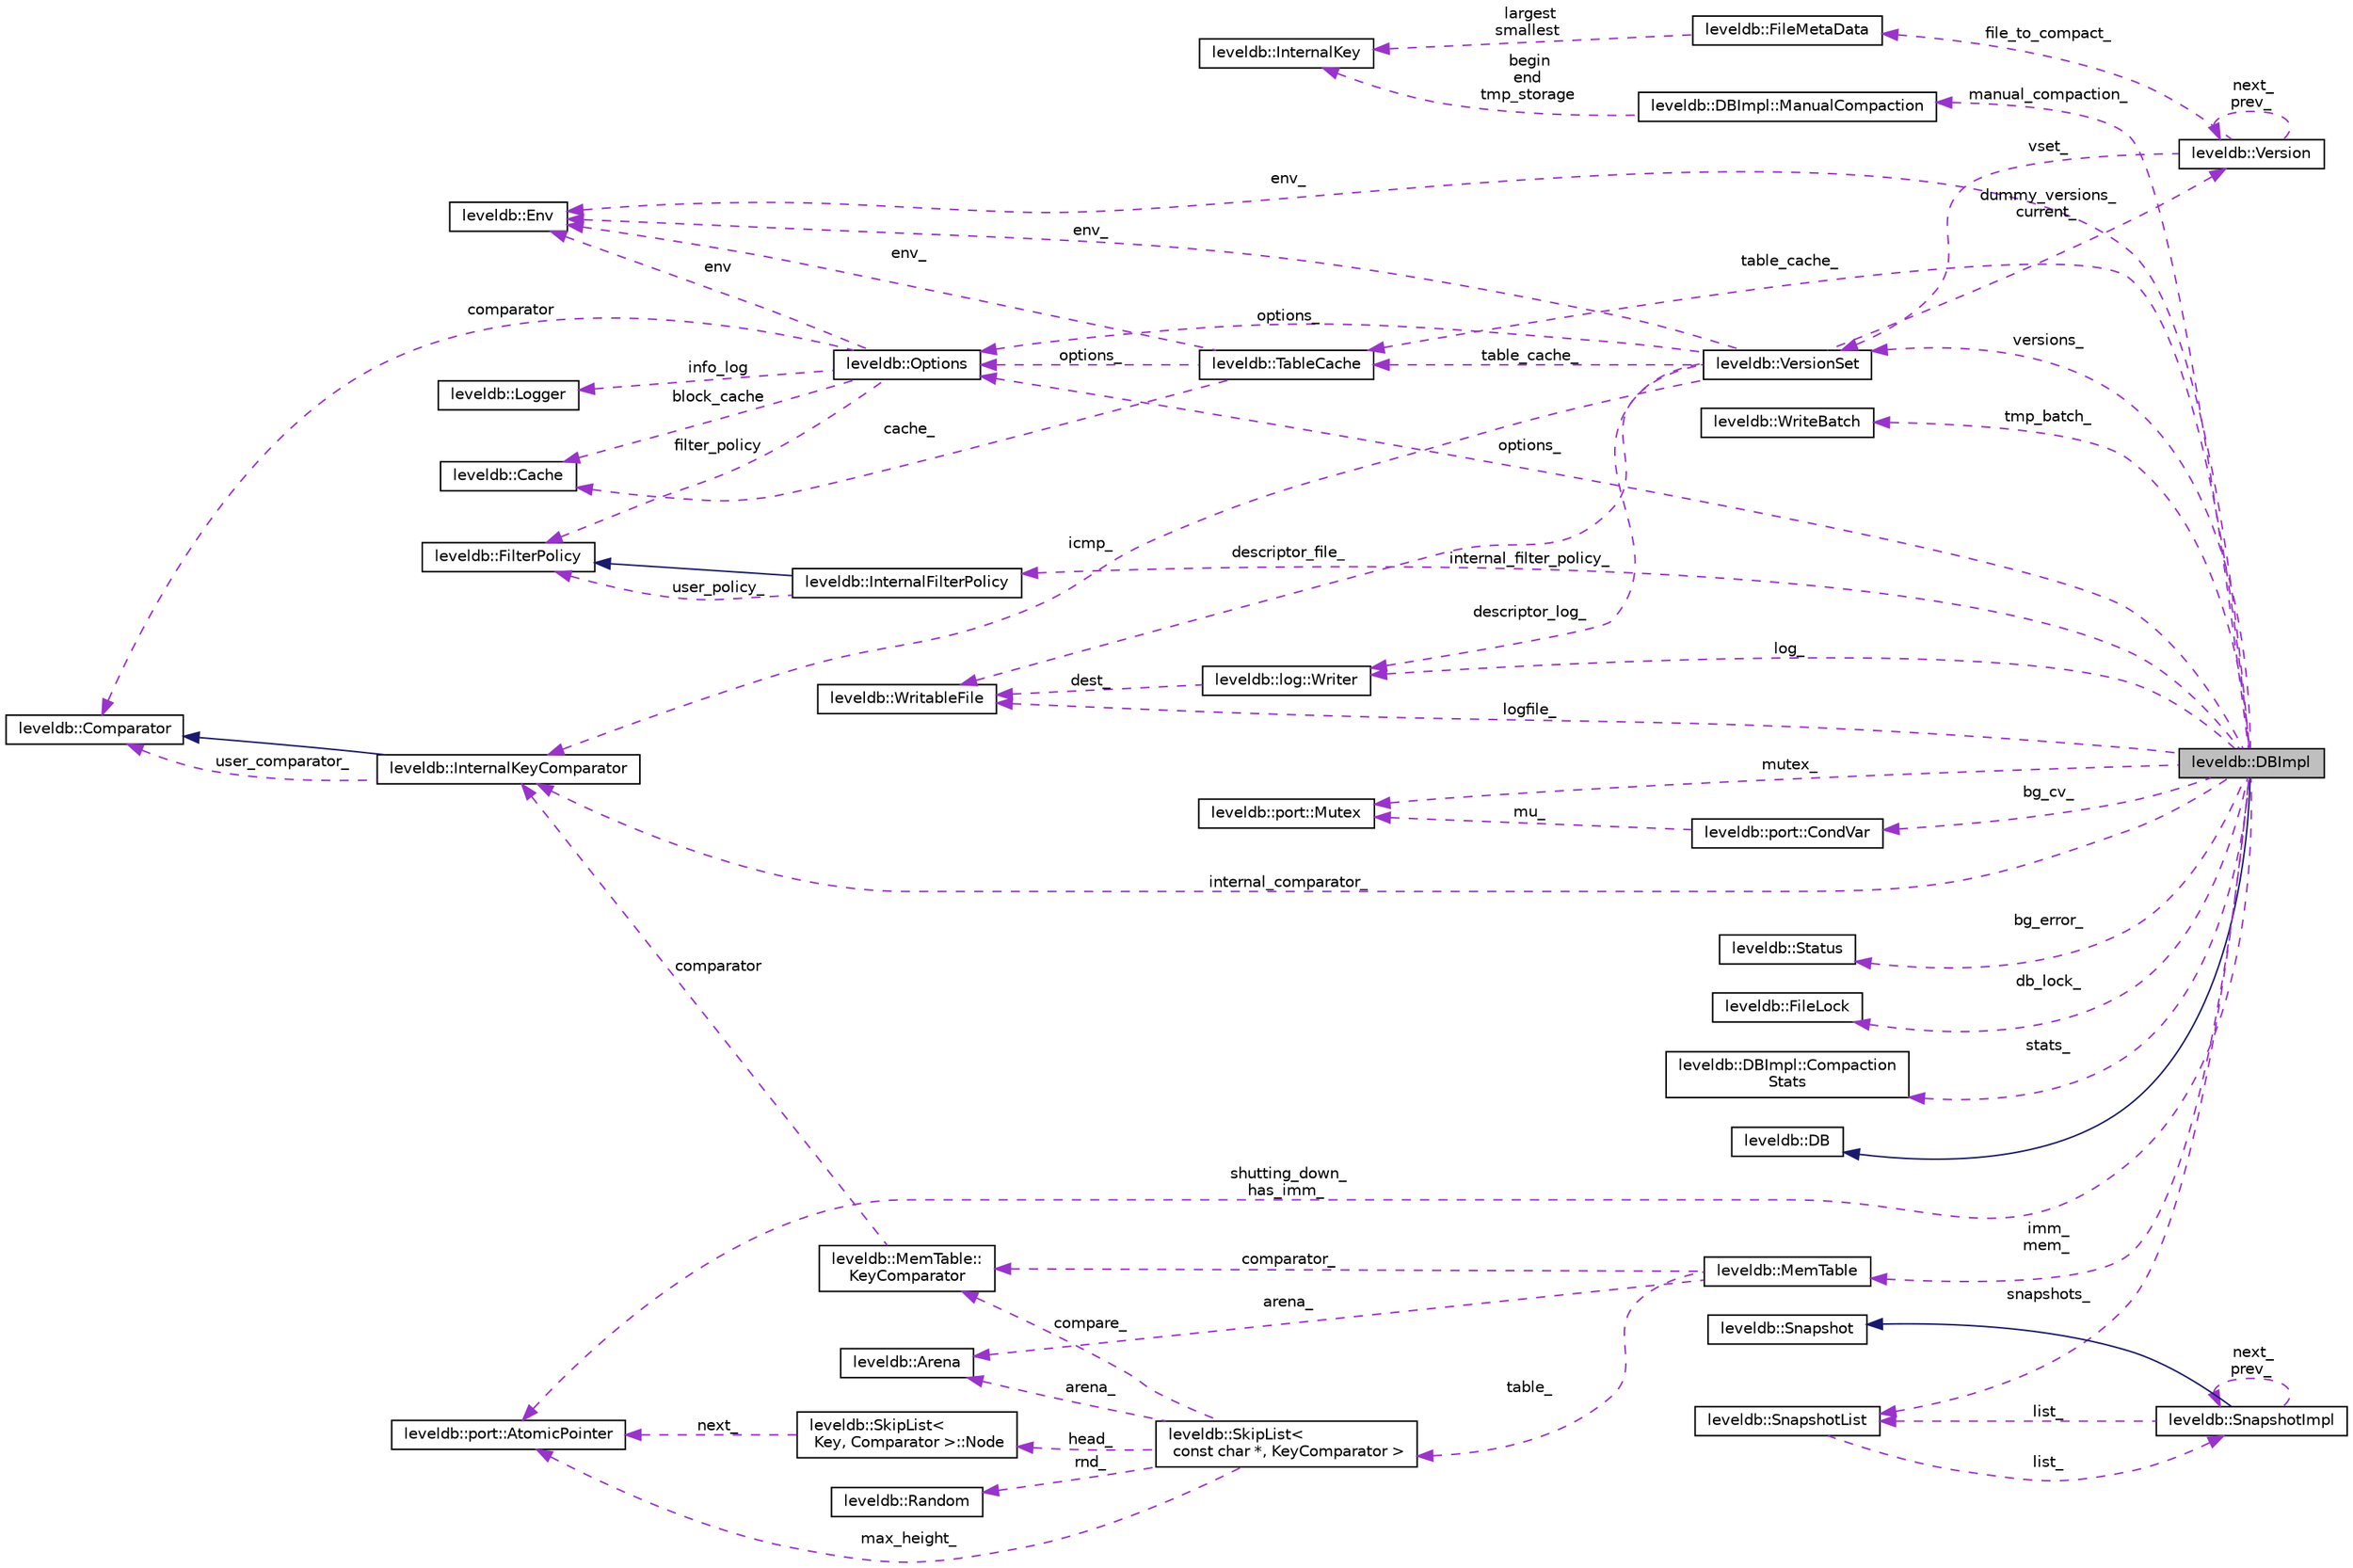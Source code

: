 digraph "leveldb::DBImpl"
{
  edge [fontname="Helvetica",fontsize="10",labelfontname="Helvetica",labelfontsize="10"];
  node [fontname="Helvetica",fontsize="10",shape=record];
  rankdir="LR";
  Node1 [label="leveldb::DBImpl",height=0.2,width=0.4,color="black", fillcolor="grey75", style="filled" fontcolor="black"];
  Node2 -> Node1 [dir="back",color="midnightblue",fontsize="10",style="solid",fontname="Helvetica"];
  Node2 [label="leveldb::DB",height=0.2,width=0.4,color="black", fillcolor="white", style="filled",URL="$classleveldb_1_1_d_b.html"];
  Node3 -> Node1 [dir="back",color="darkorchid3",fontsize="10",style="dashed",label=" logfile_" ,fontname="Helvetica"];
  Node3 [label="leveldb::WritableFile",height=0.2,width=0.4,color="black", fillcolor="white", style="filled",URL="$classleveldb_1_1_writable_file.html"];
  Node4 -> Node1 [dir="back",color="darkorchid3",fontsize="10",style="dashed",label=" bg_error_" ,fontname="Helvetica"];
  Node4 [label="leveldb::Status",height=0.2,width=0.4,color="black", fillcolor="white", style="filled",URL="$classleveldb_1_1_status.html"];
  Node5 -> Node1 [dir="back",color="darkorchid3",fontsize="10",style="dashed",label=" manual_compaction_" ,fontname="Helvetica"];
  Node5 [label="leveldb::DBImpl::ManualCompaction",height=0.2,width=0.4,color="black", fillcolor="white", style="filled",URL="$structleveldb_1_1_d_b_impl_1_1_manual_compaction.html"];
  Node6 -> Node5 [dir="back",color="darkorchid3",fontsize="10",style="dashed",label=" begin\nend\ntmp_storage" ,fontname="Helvetica"];
  Node6 [label="leveldb::InternalKey",height=0.2,width=0.4,color="black", fillcolor="white", style="filled",URL="$classleveldb_1_1_internal_key.html"];
  Node7 -> Node1 [dir="back",color="darkorchid3",fontsize="10",style="dashed",label=" db_lock_" ,fontname="Helvetica"];
  Node7 [label="leveldb::FileLock",height=0.2,width=0.4,color="black", fillcolor="white", style="filled",URL="$classleveldb_1_1_file_lock.html"];
  Node8 -> Node1 [dir="back",color="darkorchid3",fontsize="10",style="dashed",label=" stats_" ,fontname="Helvetica"];
  Node8 [label="leveldb::DBImpl::Compaction\lStats",height=0.2,width=0.4,color="black", fillcolor="white", style="filled",URL="$structleveldb_1_1_d_b_impl_1_1_compaction_stats.html"];
  Node9 -> Node1 [dir="back",color="darkorchid3",fontsize="10",style="dashed",label=" log_" ,fontname="Helvetica"];
  Node9 [label="leveldb::log::Writer",height=0.2,width=0.4,color="black", fillcolor="white", style="filled",URL="$classleveldb_1_1log_1_1_writer.html"];
  Node3 -> Node9 [dir="back",color="darkorchid3",fontsize="10",style="dashed",label=" dest_" ,fontname="Helvetica"];
  Node10 -> Node1 [dir="back",color="darkorchid3",fontsize="10",style="dashed",label=" bg_cv_" ,fontname="Helvetica"];
  Node10 [label="leveldb::port::CondVar",height=0.2,width=0.4,color="black", fillcolor="white", style="filled",URL="$classleveldb_1_1port_1_1_cond_var.html"];
  Node11 -> Node10 [dir="back",color="darkorchid3",fontsize="10",style="dashed",label=" mu_" ,fontname="Helvetica"];
  Node11 [label="leveldb::port::Mutex",height=0.2,width=0.4,color="black", fillcolor="white", style="filled",URL="$classleveldb_1_1port_1_1_mutex.html"];
  Node12 -> Node1 [dir="back",color="darkorchid3",fontsize="10",style="dashed",label=" internal_filter_policy_" ,fontname="Helvetica"];
  Node12 [label="leveldb::InternalFilterPolicy",height=0.2,width=0.4,color="black", fillcolor="white", style="filled",URL="$classleveldb_1_1_internal_filter_policy.html"];
  Node13 -> Node12 [dir="back",color="midnightblue",fontsize="10",style="solid",fontname="Helvetica"];
  Node13 [label="leveldb::FilterPolicy",height=0.2,width=0.4,color="black", fillcolor="white", style="filled",URL="$classleveldb_1_1_filter_policy.html"];
  Node13 -> Node12 [dir="back",color="darkorchid3",fontsize="10",style="dashed",label=" user_policy_" ,fontname="Helvetica"];
  Node14 -> Node1 [dir="back",color="darkorchid3",fontsize="10",style="dashed",label=" options_" ,fontname="Helvetica"];
  Node14 [label="leveldb::Options",height=0.2,width=0.4,color="black", fillcolor="white", style="filled",URL="$structleveldb_1_1_options.html"];
  Node13 -> Node14 [dir="back",color="darkorchid3",fontsize="10",style="dashed",label=" filter_policy" ,fontname="Helvetica"];
  Node15 -> Node14 [dir="back",color="darkorchid3",fontsize="10",style="dashed",label=" info_log" ,fontname="Helvetica"];
  Node15 [label="leveldb::Logger",height=0.2,width=0.4,color="black", fillcolor="white", style="filled",URL="$classleveldb_1_1_logger.html"];
  Node16 -> Node14 [dir="back",color="darkorchid3",fontsize="10",style="dashed",label=" env" ,fontname="Helvetica"];
  Node16 [label="leveldb::Env",height=0.2,width=0.4,color="black", fillcolor="white", style="filled",URL="$classleveldb_1_1_env.html"];
  Node17 -> Node14 [dir="back",color="darkorchid3",fontsize="10",style="dashed",label=" comparator" ,fontname="Helvetica"];
  Node17 [label="leveldb::Comparator",height=0.2,width=0.4,color="black", fillcolor="white", style="filled",URL="$structleveldb_1_1_comparator.html"];
  Node18 -> Node14 [dir="back",color="darkorchid3",fontsize="10",style="dashed",label=" block_cache" ,fontname="Helvetica"];
  Node18 [label="leveldb::Cache",height=0.2,width=0.4,color="black", fillcolor="white", style="filled",URL="$classleveldb_1_1_cache.html"];
  Node19 -> Node1 [dir="back",color="darkorchid3",fontsize="10",style="dashed",label=" versions_" ,fontname="Helvetica"];
  Node19 [label="leveldb::VersionSet",height=0.2,width=0.4,color="black", fillcolor="white", style="filled",URL="$classleveldb_1_1_version_set.html"];
  Node3 -> Node19 [dir="back",color="darkorchid3",fontsize="10",style="dashed",label=" descriptor_file_" ,fontname="Helvetica"];
  Node9 -> Node19 [dir="back",color="darkorchid3",fontsize="10",style="dashed",label=" descriptor_log_" ,fontname="Helvetica"];
  Node14 -> Node19 [dir="back",color="darkorchid3",fontsize="10",style="dashed",label=" options_" ,fontname="Helvetica"];
  Node20 -> Node19 [dir="back",color="darkorchid3",fontsize="10",style="dashed",label=" icmp_" ,fontname="Helvetica"];
  Node20 [label="leveldb::InternalKeyComparator",height=0.2,width=0.4,color="black", fillcolor="white", style="filled",URL="$classleveldb_1_1_internal_key_comparator.html"];
  Node17 -> Node20 [dir="back",color="midnightblue",fontsize="10",style="solid",fontname="Helvetica"];
  Node17 -> Node20 [dir="back",color="darkorchid3",fontsize="10",style="dashed",label=" user_comparator_" ,fontname="Helvetica"];
  Node16 -> Node19 [dir="back",color="darkorchid3",fontsize="10",style="dashed",label=" env_" ,fontname="Helvetica"];
  Node21 -> Node19 [dir="back",color="darkorchid3",fontsize="10",style="dashed",label=" table_cache_" ,fontname="Helvetica"];
  Node21 [label="leveldb::TableCache",height=0.2,width=0.4,color="black", fillcolor="white", style="filled",URL="$classleveldb_1_1_table_cache.html"];
  Node14 -> Node21 [dir="back",color="darkorchid3",fontsize="10",style="dashed",label=" options_" ,fontname="Helvetica"];
  Node16 -> Node21 [dir="back",color="darkorchid3",fontsize="10",style="dashed",label=" env_" ,fontname="Helvetica"];
  Node18 -> Node21 [dir="back",color="darkorchid3",fontsize="10",style="dashed",label=" cache_" ,fontname="Helvetica"];
  Node22 -> Node19 [dir="back",color="darkorchid3",fontsize="10",style="dashed",label=" dummy_versions_\ncurrent_" ,fontname="Helvetica"];
  Node22 [label="leveldb::Version",height=0.2,width=0.4,color="black", fillcolor="white", style="filled",URL="$classleveldb_1_1_version.html"];
  Node19 -> Node22 [dir="back",color="darkorchid3",fontsize="10",style="dashed",label=" vset_" ,fontname="Helvetica"];
  Node23 -> Node22 [dir="back",color="darkorchid3",fontsize="10",style="dashed",label=" file_to_compact_" ,fontname="Helvetica"];
  Node23 [label="leveldb::FileMetaData",height=0.2,width=0.4,color="black", fillcolor="white", style="filled",URL="$structleveldb_1_1_file_meta_data.html"];
  Node6 -> Node23 [dir="back",color="darkorchid3",fontsize="10",style="dashed",label=" largest\nsmallest" ,fontname="Helvetica"];
  Node22 -> Node22 [dir="back",color="darkorchid3",fontsize="10",style="dashed",label=" next_\nprev_" ,fontname="Helvetica"];
  Node24 -> Node1 [dir="back",color="darkorchid3",fontsize="10",style="dashed",label=" snapshots_" ,fontname="Helvetica"];
  Node24 [label="leveldb::SnapshotList",height=0.2,width=0.4,color="black", fillcolor="white", style="filled",URL="$classleveldb_1_1_snapshot_list.html"];
  Node25 -> Node24 [dir="back",color="darkorchid3",fontsize="10",style="dashed",label=" list_" ,fontname="Helvetica"];
  Node25 [label="leveldb::SnapshotImpl",height=0.2,width=0.4,color="black", fillcolor="white", style="filled",URL="$classleveldb_1_1_snapshot_impl.html"];
  Node26 -> Node25 [dir="back",color="midnightblue",fontsize="10",style="solid",fontname="Helvetica"];
  Node26 [label="leveldb::Snapshot",height=0.2,width=0.4,color="black", fillcolor="white", style="filled",URL="$classleveldb_1_1_snapshot.html"];
  Node25 -> Node25 [dir="back",color="darkorchid3",fontsize="10",style="dashed",label=" next_\nprev_" ,fontname="Helvetica"];
  Node24 -> Node25 [dir="back",color="darkorchid3",fontsize="10",style="dashed",label=" list_" ,fontname="Helvetica"];
  Node27 -> Node1 [dir="back",color="darkorchid3",fontsize="10",style="dashed",label=" imm_\nmem_" ,fontname="Helvetica"];
  Node27 [label="leveldb::MemTable",height=0.2,width=0.4,color="black", fillcolor="white", style="filled",URL="$classleveldb_1_1_mem_table.html"];
  Node28 -> Node27 [dir="back",color="darkorchid3",fontsize="10",style="dashed",label=" table_" ,fontname="Helvetica"];
  Node28 [label="leveldb::SkipList\<\l const char *, KeyComparator \>",height=0.2,width=0.4,color="black", fillcolor="white", style="filled",URL="$classleveldb_1_1_skip_list.html"];
  Node29 -> Node28 [dir="back",color="darkorchid3",fontsize="10",style="dashed",label=" head_" ,fontname="Helvetica"];
  Node29 [label="leveldb::SkipList\<\l Key, Comparator \>::Node",height=0.2,width=0.4,color="black", fillcolor="white", style="filled",URL="$structleveldb_1_1_skip_list_1_1_node.html"];
  Node30 -> Node29 [dir="back",color="darkorchid3",fontsize="10",style="dashed",label=" next_" ,fontname="Helvetica"];
  Node30 [label="leveldb::port::AtomicPointer",height=0.2,width=0.4,color="black", fillcolor="white", style="filled",URL="$classleveldb_1_1port_1_1_atomic_pointer.html"];
  Node31 -> Node28 [dir="back",color="darkorchid3",fontsize="10",style="dashed",label=" rnd_" ,fontname="Helvetica"];
  Node31 [label="leveldb::Random",height=0.2,width=0.4,color="black", fillcolor="white", style="filled",URL="$classleveldb_1_1_random.html"];
  Node30 -> Node28 [dir="back",color="darkorchid3",fontsize="10",style="dashed",label=" max_height_" ,fontname="Helvetica"];
  Node32 -> Node28 [dir="back",color="darkorchid3",fontsize="10",style="dashed",label=" compare_" ,fontname="Helvetica"];
  Node32 [label="leveldb::MemTable::\lKeyComparator",height=0.2,width=0.4,color="black", fillcolor="white", style="filled",URL="$structleveldb_1_1_mem_table_1_1_key_comparator.html"];
  Node20 -> Node32 [dir="back",color="darkorchid3",fontsize="10",style="dashed",label=" comparator" ,fontname="Helvetica"];
  Node33 -> Node28 [dir="back",color="darkorchid3",fontsize="10",style="dashed",label=" arena_" ,fontname="Helvetica"];
  Node33 [label="leveldb::Arena",height=0.2,width=0.4,color="black", fillcolor="white", style="filled",URL="$classleveldb_1_1_arena.html"];
  Node32 -> Node27 [dir="back",color="darkorchid3",fontsize="10",style="dashed",label=" comparator_" ,fontname="Helvetica"];
  Node33 -> Node27 [dir="back",color="darkorchid3",fontsize="10",style="dashed",label=" arena_" ,fontname="Helvetica"];
  Node30 -> Node1 [dir="back",color="darkorchid3",fontsize="10",style="dashed",label=" shutting_down_\nhas_imm_" ,fontname="Helvetica"];
  Node34 -> Node1 [dir="back",color="darkorchid3",fontsize="10",style="dashed",label=" tmp_batch_" ,fontname="Helvetica"];
  Node34 [label="leveldb::WriteBatch",height=0.2,width=0.4,color="black", fillcolor="white", style="filled",URL="$classleveldb_1_1_write_batch.html"];
  Node11 -> Node1 [dir="back",color="darkorchid3",fontsize="10",style="dashed",label=" mutex_" ,fontname="Helvetica"];
  Node20 -> Node1 [dir="back",color="darkorchid3",fontsize="10",style="dashed",label=" internal_comparator_" ,fontname="Helvetica"];
  Node16 -> Node1 [dir="back",color="darkorchid3",fontsize="10",style="dashed",label=" env_" ,fontname="Helvetica"];
  Node21 -> Node1 [dir="back",color="darkorchid3",fontsize="10",style="dashed",label=" table_cache_" ,fontname="Helvetica"];
}
